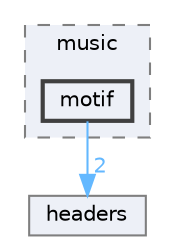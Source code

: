 digraph "techstorm/lib/yse/music/motif"
{
 // LATEX_PDF_SIZE
  bgcolor="transparent";
  edge [fontname=Helvetica,fontsize=10,labelfontname=Helvetica,labelfontsize=10];
  node [fontname=Helvetica,fontsize=10,shape=box,height=0.2,width=0.4];
  compound=true
  subgraph clusterdir_13708a901e88434d2a4cfa9e30233086 {
    graph [ bgcolor="#edf0f7", pencolor="grey50", label="music", fontname=Helvetica,fontsize=10 style="filled,dashed", URL="dir_13708a901e88434d2a4cfa9e30233086.html",tooltip=""]
  dir_9ffcd8b1da290e985a7e0a190d0f7e25 [label="motif", fillcolor="#edf0f7", color="grey25", style="filled,bold", URL="dir_9ffcd8b1da290e985a7e0a190d0f7e25.html",tooltip=""];
  }
  dir_699952ca7ba667580585186d3eda4e99 [label="headers", fillcolor="#edf0f7", color="grey50", style="filled", URL="dir_699952ca7ba667580585186d3eda4e99.html",tooltip=""];
  dir_9ffcd8b1da290e985a7e0a190d0f7e25->dir_699952ca7ba667580585186d3eda4e99 [headlabel="2", labeldistance=1.5 headhref="dir_000076_000057.html" href="dir_000076_000057.html" color="steelblue1" fontcolor="steelblue1"];
}
